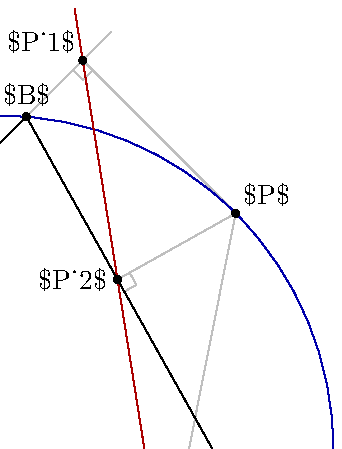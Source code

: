 \documentclass{standalone}
\usepackage{luamplib}
\begin{document}
\mplibtextextlabel{enable}
\begin{mplibcode}
beginfig(1);
path circumcircle; circumcircle = fullcircle scaled 240;

pair A, B, C, P;
A = point 4.1 of circumcircle;
B = point 1.9 of circumcircle;
C = point 7.4 of circumcircle;
P = point 1 of circumcircle;

pair pedal[];
pedal1 = whatever[A,B]; P - pedal1 = whatever * (A-B) rotated 90;
pedal2 = whatever[B,C]; P - pedal2 = whatever * (B-C) rotated 90;
pedal3 = whatever[C,A]; P - pedal3 = whatever * (C-A) rotated 90;

path wsline;
wsline = 1.5[pedal1,pedal3] -- 1.1[pedal3, pedal1];

drawoptions(withpen pencircle scaled 3/8 withcolor 3/4);
  draw B -- 1.5[B,pedal1];
  forsuffixes $ = 1, 2, 3:
    draw unitsquare scaled 5 
      rotated (angle (P-pedal$)-90) shifted pedal$;
    draw P -- pedal$;
  endfor
drawoptions();

draw circumcircle withcolor 2/3 blue;
draw A--B--C--cycle;
draw wsline withcolor 2/3 red;

labeloffset := 4;
dotlabel.lft ("$A$", A);
dotlabel.top ("$B$", B);
dotlabel.lrt ("$C$", C);
dotlabel.urt ("$P$", P);
dotlabel.ulft("$P_1$", pedal1);
dotlabel.lft ("$P_2$", pedal2);
dotlabel.llft("$P_3$", pedal3);

label.bot("\textsc{The Wallace-Simson line}", point 0 of wsline);
endfig;
\end{mplibcode}
\end{document}
